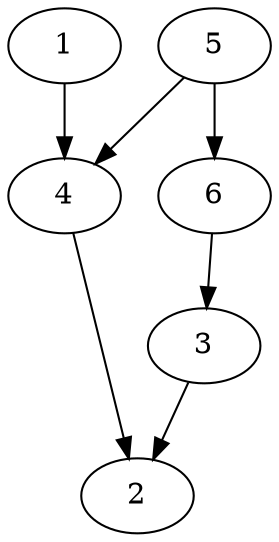 digraph G {
  1;
  2;
  3;
  4;
  5;
  6;
  1 -> 4;
  3 -> 2;
  4 -> 2;
  5 -> 4;
  5 -> 6;
  6 -> 3;
}

